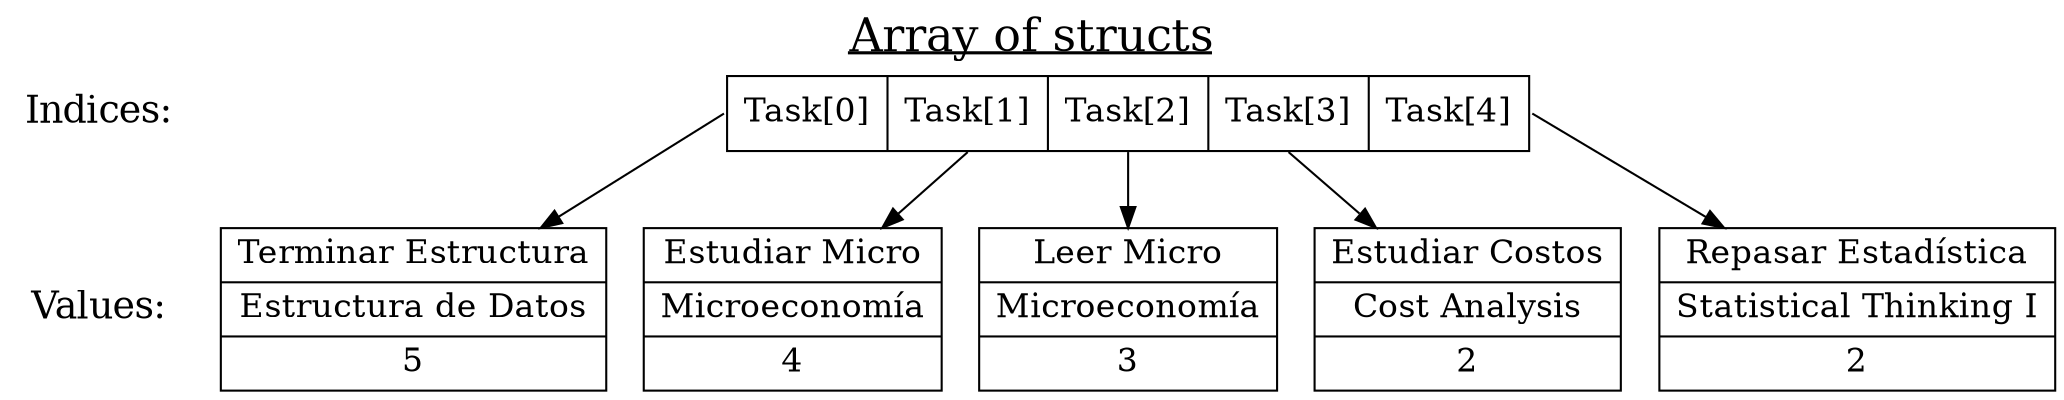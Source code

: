 digraph g {
    graph [
    rankdir = "TB"
    splines=line
    dpi = 450
    ];
     node [shape=plaintext, fontcolor=black, fontsize=18];
    "Indices:" -> "Values:" [color=white];
    node [
    fontsize = "16"
    shape = "record"
    ];
    edge [
    ];
    "node0" [
    label = "{<f0> Terminar Estructura | Estructura de Datos | 5 }"
    ];
    "node1" [
    label = "{<f0> Estudiar Micro | Microeconomía | 4 }"
    ];
    "node2" [
    label = "{<f0> Leer Micro | Microeconomía | 3 }"
    ];
    "node3" [
    label = "{<f0> Estudiar Costos | Cost Analysis | 2 }"
    ];
    "node4" [
    label = "{<f0> Repasar Estadística | Statistical Thinking I | 2 }"
    ];

    labelloc="t";
    label= <<u>Array of structs</u>>; fontsize=22; 

    "array0" [
    label = " <f0> Task[0] | <f1> Task[1] | <f2> Task[2] | <f3> Task[3] | <f4> Task[4] "
    ];

    {rank=same; node0;node1;node2;node3;node4}
    "array0":f0 -> "node0" [
    id = 0
    ];
    "array0":f1 -> "node1" [
    id = 1
    ];
    "array0":f2 -> "node2" [
    id = 2
    ];
    "array0":f3 -> "node3" [
    id = 3
    ];
    "array0":f4 -> "node4" [
    id = 4
    ];
}